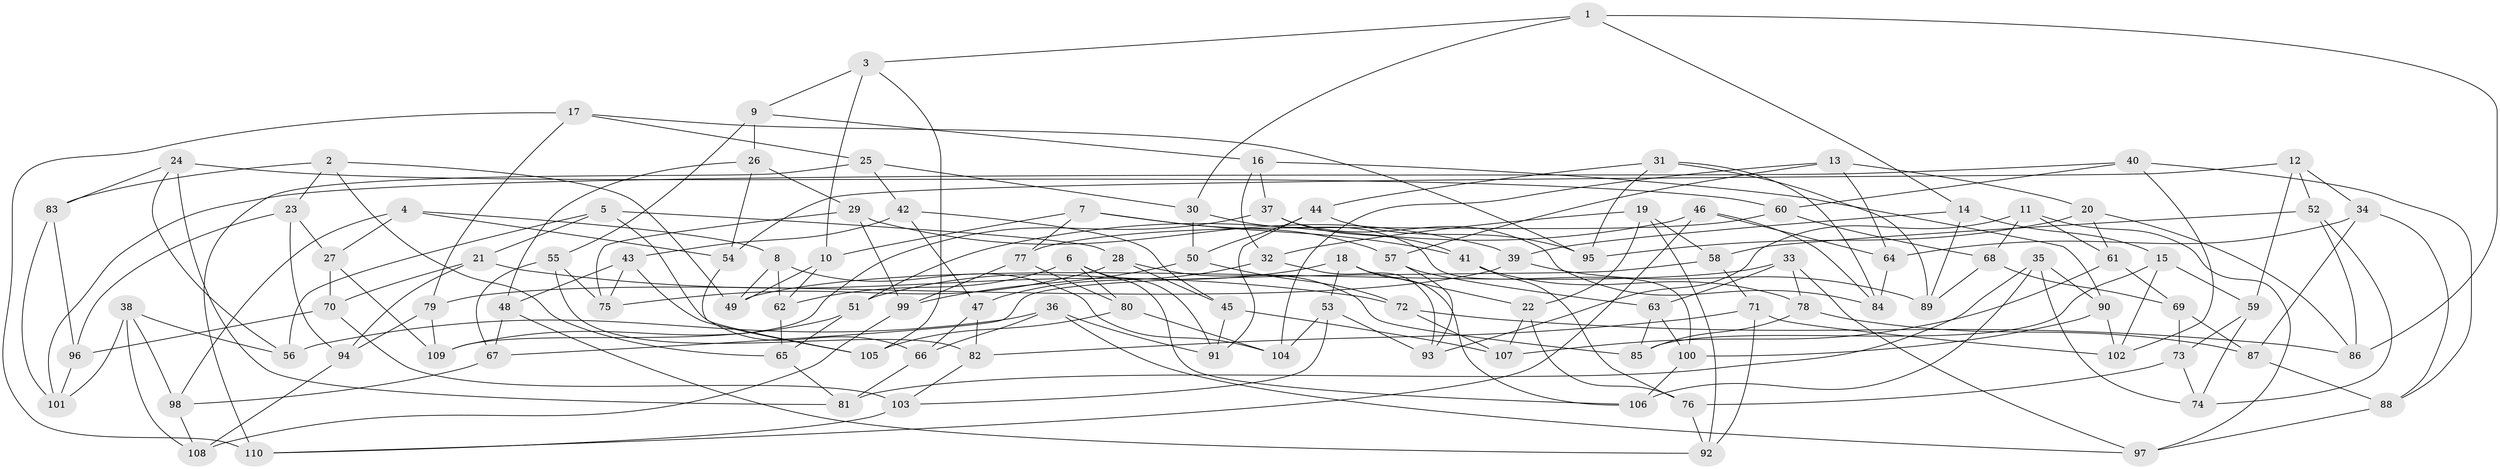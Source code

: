 // coarse degree distribution, {5: 0.1044776119402985, 6: 0.5373134328358209, 4: 0.34328358208955223, 3: 0.014925373134328358}
// Generated by graph-tools (version 1.1) at 2025/42/03/06/25 10:42:24]
// undirected, 110 vertices, 220 edges
graph export_dot {
graph [start="1"]
  node [color=gray90,style=filled];
  1;
  2;
  3;
  4;
  5;
  6;
  7;
  8;
  9;
  10;
  11;
  12;
  13;
  14;
  15;
  16;
  17;
  18;
  19;
  20;
  21;
  22;
  23;
  24;
  25;
  26;
  27;
  28;
  29;
  30;
  31;
  32;
  33;
  34;
  35;
  36;
  37;
  38;
  39;
  40;
  41;
  42;
  43;
  44;
  45;
  46;
  47;
  48;
  49;
  50;
  51;
  52;
  53;
  54;
  55;
  56;
  57;
  58;
  59;
  60;
  61;
  62;
  63;
  64;
  65;
  66;
  67;
  68;
  69;
  70;
  71;
  72;
  73;
  74;
  75;
  76;
  77;
  78;
  79;
  80;
  81;
  82;
  83;
  84;
  85;
  86;
  87;
  88;
  89;
  90;
  91;
  92;
  93;
  94;
  95;
  96;
  97;
  98;
  99;
  100;
  101;
  102;
  103;
  104;
  105;
  106;
  107;
  108;
  109;
  110;
  1 -- 30;
  1 -- 14;
  1 -- 86;
  1 -- 3;
  2 -- 23;
  2 -- 49;
  2 -- 83;
  2 -- 65;
  3 -- 10;
  3 -- 105;
  3 -- 9;
  4 -- 8;
  4 -- 27;
  4 -- 98;
  4 -- 54;
  5 -- 56;
  5 -- 66;
  5 -- 21;
  5 -- 28;
  6 -- 91;
  6 -- 80;
  6 -- 106;
  6 -- 62;
  7 -- 77;
  7 -- 41;
  7 -- 10;
  7 -- 57;
  8 -- 104;
  8 -- 49;
  8 -- 62;
  9 -- 55;
  9 -- 16;
  9 -- 26;
  10 -- 62;
  10 -- 49;
  11 -- 61;
  11 -- 97;
  11 -- 93;
  11 -- 68;
  12 -- 34;
  12 -- 54;
  12 -- 52;
  12 -- 59;
  13 -- 104;
  13 -- 57;
  13 -- 20;
  13 -- 64;
  14 -- 89;
  14 -- 39;
  14 -- 15;
  15 -- 59;
  15 -- 85;
  15 -- 102;
  16 -- 90;
  16 -- 32;
  16 -- 37;
  17 -- 79;
  17 -- 110;
  17 -- 95;
  17 -- 25;
  18 -- 22;
  18 -- 106;
  18 -- 53;
  18 -- 51;
  19 -- 22;
  19 -- 58;
  19 -- 92;
  19 -- 32;
  20 -- 86;
  20 -- 61;
  20 -- 95;
  21 -- 70;
  21 -- 94;
  21 -- 72;
  22 -- 107;
  22 -- 76;
  23 -- 96;
  23 -- 27;
  23 -- 94;
  24 -- 83;
  24 -- 56;
  24 -- 60;
  24 -- 81;
  25 -- 110;
  25 -- 42;
  25 -- 30;
  26 -- 29;
  26 -- 54;
  26 -- 48;
  27 -- 70;
  27 -- 109;
  28 -- 75;
  28 -- 45;
  28 -- 85;
  29 -- 99;
  29 -- 39;
  29 -- 75;
  30 -- 50;
  30 -- 100;
  31 -- 95;
  31 -- 44;
  31 -- 84;
  31 -- 89;
  32 -- 47;
  32 -- 93;
  33 -- 49;
  33 -- 97;
  33 -- 63;
  33 -- 78;
  34 -- 87;
  34 -- 64;
  34 -- 88;
  35 -- 74;
  35 -- 90;
  35 -- 106;
  35 -- 81;
  36 -- 56;
  36 -- 66;
  36 -- 91;
  36 -- 97;
  37 -- 84;
  37 -- 41;
  37 -- 109;
  38 -- 98;
  38 -- 101;
  38 -- 108;
  38 -- 56;
  39 -- 79;
  39 -- 89;
  40 -- 102;
  40 -- 88;
  40 -- 101;
  40 -- 60;
  41 -- 76;
  41 -- 78;
  42 -- 43;
  42 -- 45;
  42 -- 47;
  43 -- 75;
  43 -- 48;
  43 -- 105;
  44 -- 95;
  44 -- 91;
  44 -- 50;
  45 -- 91;
  45 -- 107;
  46 -- 64;
  46 -- 84;
  46 -- 51;
  46 -- 110;
  47 -- 82;
  47 -- 66;
  48 -- 67;
  48 -- 92;
  50 -- 72;
  50 -- 99;
  51 -- 109;
  51 -- 65;
  52 -- 58;
  52 -- 86;
  52 -- 74;
  53 -- 104;
  53 -- 103;
  53 -- 93;
  54 -- 105;
  55 -- 75;
  55 -- 67;
  55 -- 82;
  57 -- 93;
  57 -- 63;
  58 -- 71;
  58 -- 67;
  59 -- 73;
  59 -- 74;
  60 -- 77;
  60 -- 68;
  61 -- 69;
  61 -- 107;
  62 -- 65;
  63 -- 100;
  63 -- 85;
  64 -- 84;
  65 -- 81;
  66 -- 81;
  67 -- 98;
  68 -- 69;
  68 -- 89;
  69 -- 87;
  69 -- 73;
  70 -- 96;
  70 -- 103;
  71 -- 102;
  71 -- 82;
  71 -- 92;
  72 -- 107;
  72 -- 86;
  73 -- 74;
  73 -- 76;
  76 -- 92;
  77 -- 99;
  77 -- 80;
  78 -- 87;
  78 -- 85;
  79 -- 109;
  79 -- 94;
  80 -- 105;
  80 -- 104;
  82 -- 103;
  83 -- 101;
  83 -- 96;
  87 -- 88;
  88 -- 97;
  90 -- 100;
  90 -- 102;
  94 -- 108;
  96 -- 101;
  98 -- 108;
  99 -- 108;
  100 -- 106;
  103 -- 110;
}
